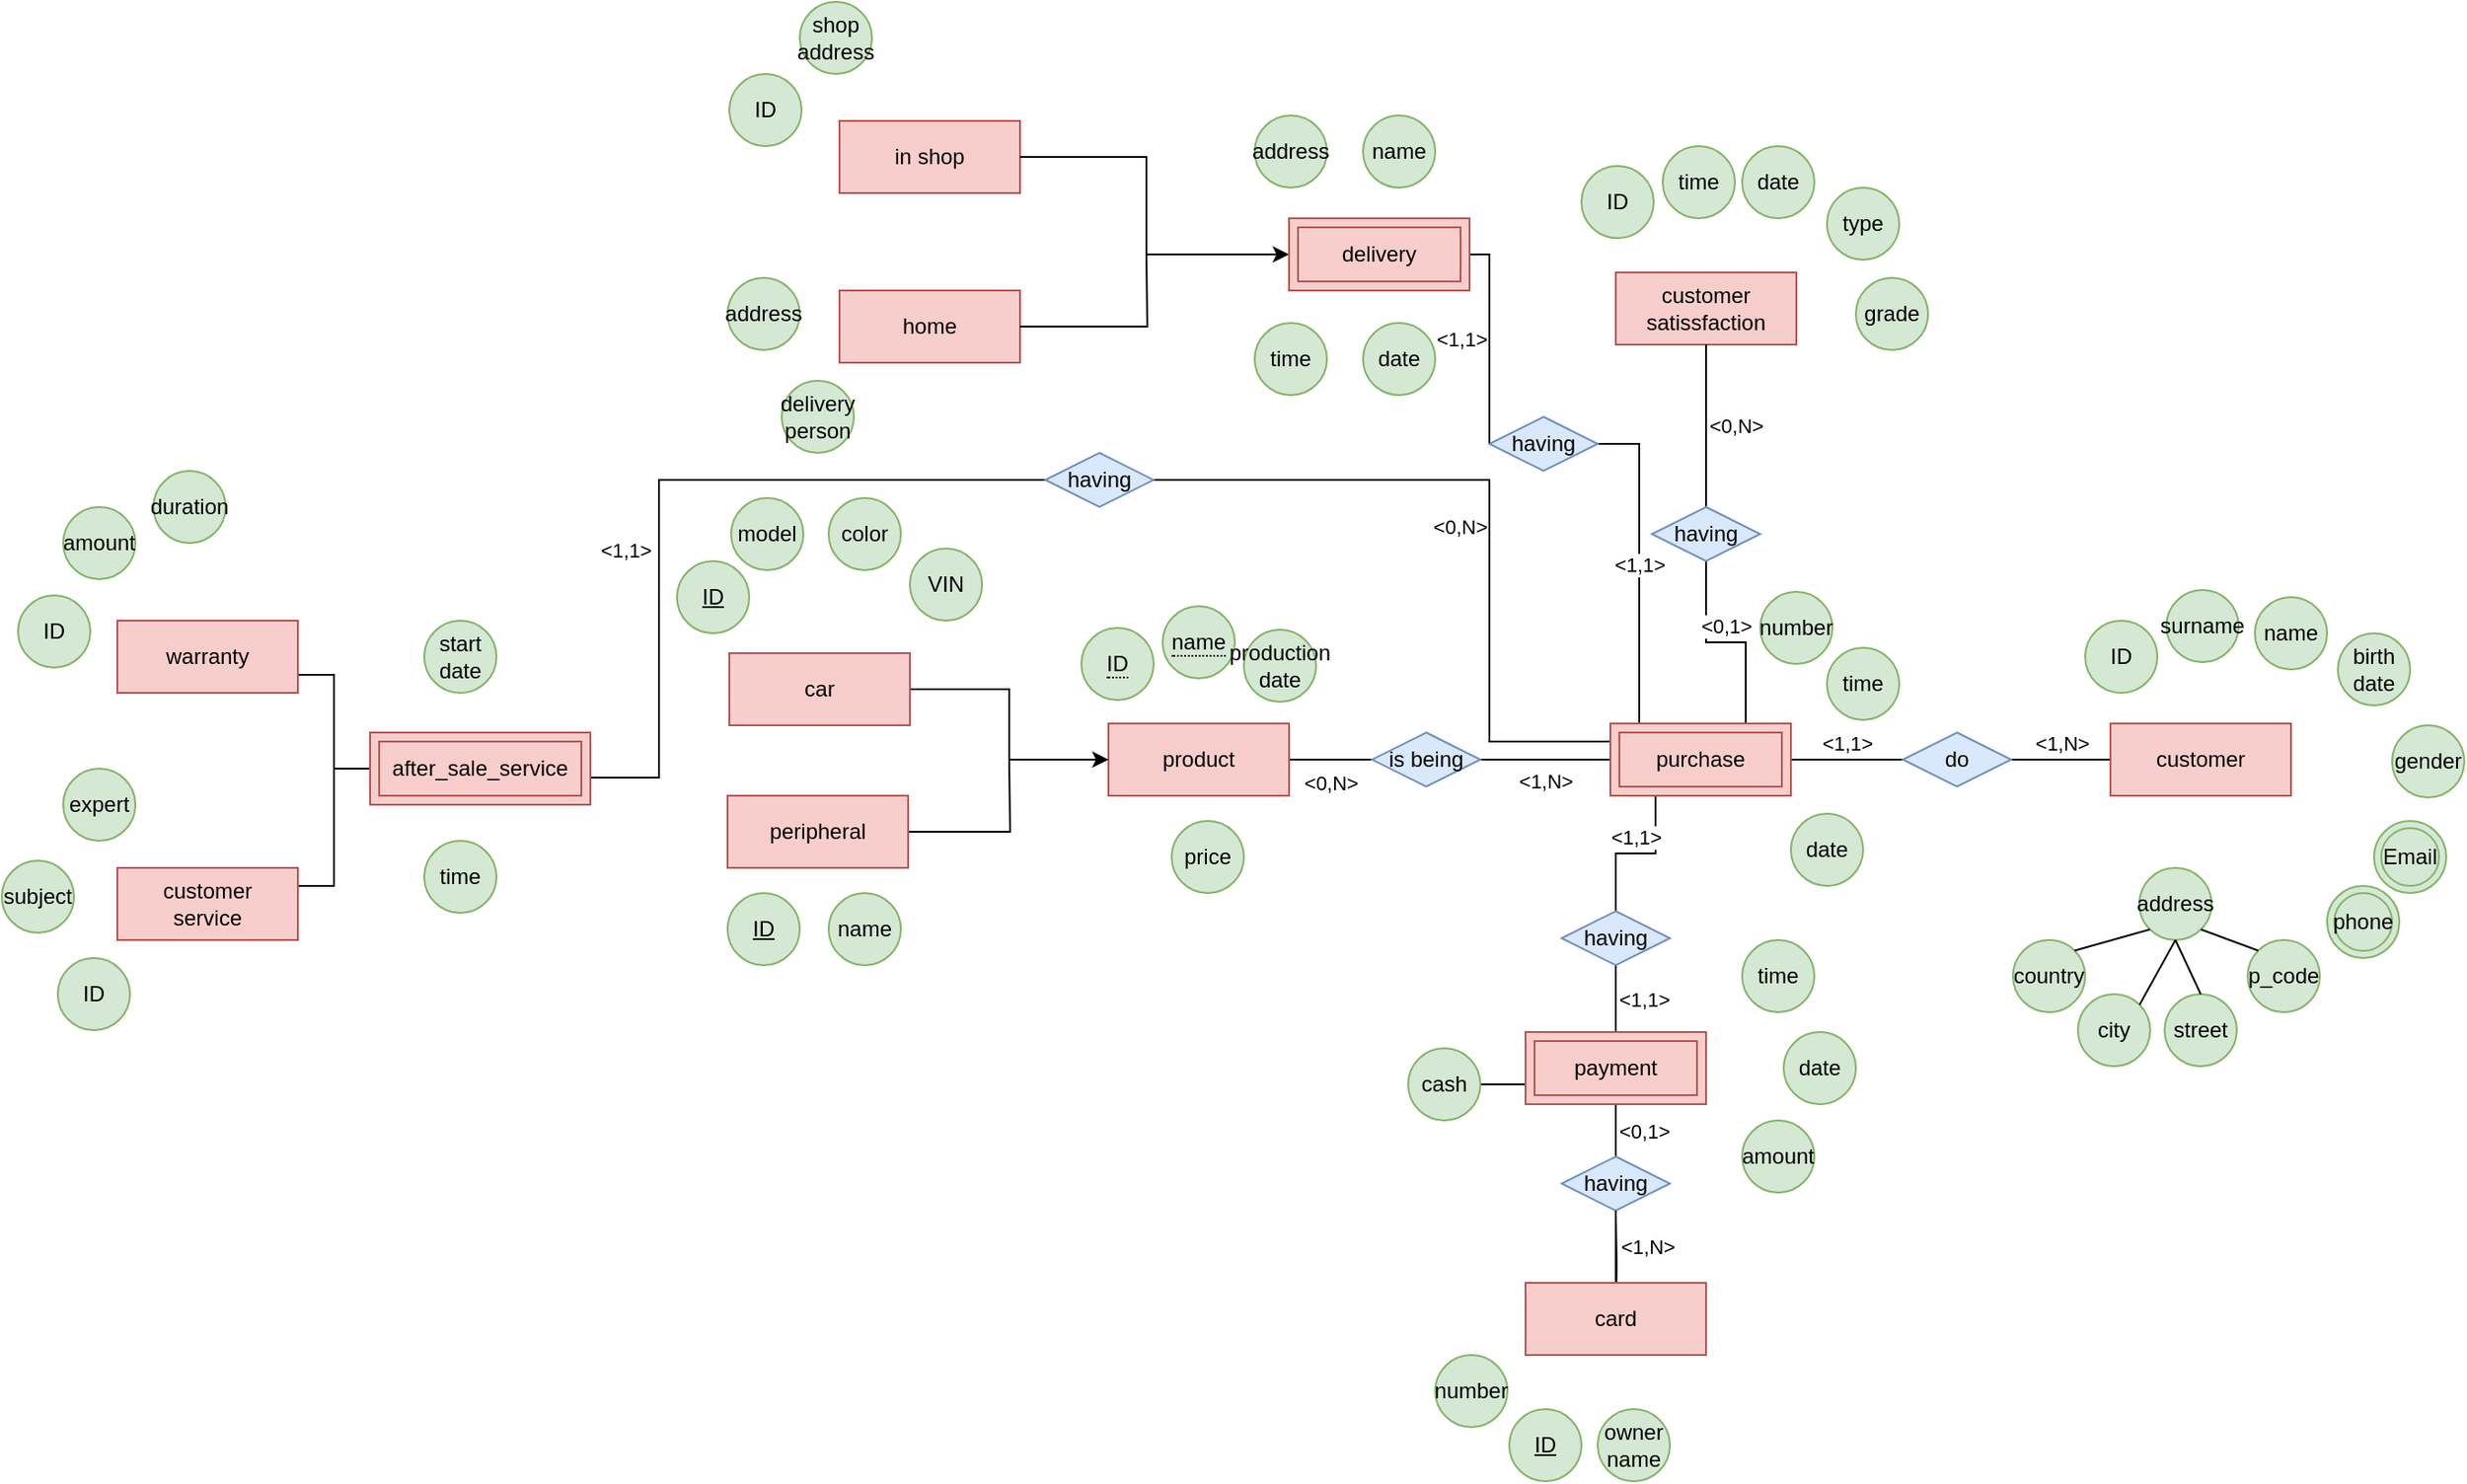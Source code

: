 <mxfile version="20.1.1" type="github">
  <diagram id="R2lEEEUBdFMjLlhIrx00" name="Page-1">
    <mxGraphModel dx="2522" dy="1612" grid="1" gridSize="10" guides="1" tooltips="1" connect="1" arrows="1" fold="1" page="1" pageScale="1" pageWidth="1100" pageHeight="850" math="0" shadow="0" extFonts="Permanent Marker^https://fonts.googleapis.com/css?family=Permanent+Marker">
      <root>
        <mxCell id="0" />
        <mxCell id="1" parent="0" />
        <mxCell id="QQLdnKHmHbcZTYwuZHdk-32" value="&amp;lt;1,N&amp;gt;" style="edgeStyle=orthogonalEdgeStyle;rounded=0;sketch=0;orthogonalLoop=1;jettySize=auto;exitX=0;exitY=0.5;exitDx=0;exitDy=0;entryX=1;entryY=0.5;entryDx=0;entryDy=0;endArrow=none;endFill=0;html=1;verticalAlign=bottom;" edge="1" parent="1" source="QQLdnKHmHbcZTYwuZHdk-13" target="QQLdnKHmHbcZTYwuZHdk-31">
          <mxGeometry relative="1" as="geometry">
            <mxPoint x="884" y="380" as="targetPoint" />
          </mxGeometry>
        </mxCell>
        <mxCell id="QQLdnKHmHbcZTYwuZHdk-13" value="customer" style="whiteSpace=wrap;html=1;align=center;rounded=0;sketch=0;fillColor=#f8cecc;strokeColor=#b85450;" vertex="1" parent="1">
          <mxGeometry x="864" y="360" width="100" height="40" as="geometry" />
        </mxCell>
        <mxCell id="QQLdnKHmHbcZTYwuZHdk-16" value="ID" style="ellipse;whiteSpace=wrap;html=1;align=center;rounded=0;sketch=0;fillColor=#d5e8d4;strokeColor=#82b366;" vertex="1" parent="1">
          <mxGeometry x="850" y="303" width="40" height="40" as="geometry" />
        </mxCell>
        <mxCell id="QQLdnKHmHbcZTYwuZHdk-18" value="surname" style="ellipse;whiteSpace=wrap;html=1;align=center;rounded=0;sketch=0;fillColor=#d5e8d4;strokeColor=#82b366;" vertex="1" parent="1">
          <mxGeometry x="895" y="286" width="40" height="40" as="geometry" />
        </mxCell>
        <mxCell id="QQLdnKHmHbcZTYwuZHdk-19" value="name" style="ellipse;whiteSpace=wrap;html=1;align=center;rounded=0;sketch=0;fillColor=#d5e8d4;strokeColor=#82b366;fontStyle=0" vertex="1" parent="1">
          <mxGeometry x="944" y="290" width="40" height="40" as="geometry" />
        </mxCell>
        <mxCell id="QQLdnKHmHbcZTYwuZHdk-49" value="&amp;lt;0,N&amp;gt;" style="edgeStyle=orthogonalEdgeStyle;rounded=0;sketch=0;orthogonalLoop=1;jettySize=auto;html=1;exitX=1;exitY=0.5;exitDx=0;exitDy=0;entryX=0;entryY=0.5;entryDx=0;entryDy=0;endArrow=none;endFill=0;verticalAlign=top;" edge="1" parent="1" source="QQLdnKHmHbcZTYwuZHdk-22" target="QQLdnKHmHbcZTYwuZHdk-35">
          <mxGeometry relative="1" as="geometry" />
        </mxCell>
        <mxCell id="QQLdnKHmHbcZTYwuZHdk-22" value="product" style="whiteSpace=wrap;html=1;align=center;rounded=0;sketch=0;fillColor=#f8cecc;strokeColor=#b85450;" vertex="1" parent="1">
          <mxGeometry x="309" y="360" width="100" height="40" as="geometry" />
        </mxCell>
        <mxCell id="QQLdnKHmHbcZTYwuZHdk-23" value="&lt;span style=&quot;border-bottom: 1px dotted&quot;&gt;ID&lt;/span&gt;" style="ellipse;whiteSpace=wrap;html=1;align=center;rounded=0;sketch=0;fillColor=#d5e8d4;strokeColor=#82b366;" vertex="1" parent="1">
          <mxGeometry x="294" y="307" width="40" height="40" as="geometry" />
        </mxCell>
        <mxCell id="QQLdnKHmHbcZTYwuZHdk-24" value="&lt;span style=&quot;border-bottom: 1px dotted&quot;&gt;name&lt;/span&gt;" style="ellipse;whiteSpace=wrap;html=1;align=center;rounded=0;sketch=0;fillColor=#d5e8d4;strokeColor=#82b366;" vertex="1" parent="1">
          <mxGeometry x="339" y="295" width="40" height="40" as="geometry" />
        </mxCell>
        <mxCell id="QQLdnKHmHbcZTYwuZHdk-25" value="production&lt;br&gt;date" style="ellipse;whiteSpace=wrap;html=1;align=center;rounded=0;sketch=0;fillColor=#d5e8d4;strokeColor=#82b366;" vertex="1" parent="1">
          <mxGeometry x="384" y="308" width="40" height="40" as="geometry" />
        </mxCell>
        <mxCell id="QQLdnKHmHbcZTYwuZHdk-36" value="&amp;lt;1,N&amp;gt;" style="edgeStyle=orthogonalEdgeStyle;rounded=0;sketch=0;orthogonalLoop=1;jettySize=auto;html=1;exitX=0;exitY=0.5;exitDx=0;exitDy=0;entryX=1;entryY=0.5;entryDx=0;entryDy=0;endArrow=none;endFill=0;verticalAlign=top;spacing=1;exitPerimeter=0;" edge="1" parent="1" source="QQLdnKHmHbcZTYwuZHdk-186" target="QQLdnKHmHbcZTYwuZHdk-35">
          <mxGeometry relative="1" as="geometry">
            <mxPoint x="587" y="380" as="sourcePoint" />
          </mxGeometry>
        </mxCell>
        <mxCell id="QQLdnKHmHbcZTYwuZHdk-40" value="&amp;lt;1,1&amp;gt;" style="edgeStyle=orthogonalEdgeStyle;rounded=0;sketch=0;orthogonalLoop=1;jettySize=auto;html=1;exitX=0.25;exitY=1;exitDx=0;exitDy=0;endArrow=none;endFill=0;entryX=0.5;entryY=0;entryDx=0;entryDy=0;verticalAlign=bottom;" edge="1" parent="1" source="QQLdnKHmHbcZTYwuZHdk-186" target="QQLdnKHmHbcZTYwuZHdk-39">
          <mxGeometry relative="1" as="geometry">
            <mxPoint x="637" y="400" as="sourcePoint" />
          </mxGeometry>
        </mxCell>
        <mxCell id="QQLdnKHmHbcZTYwuZHdk-91" value="&amp;lt;0,N&amp;gt;" style="edgeStyle=orthogonalEdgeStyle;rounded=0;sketch=0;orthogonalLoop=1;jettySize=auto;html=1;exitX=0;exitY=0.25;exitDx=0;exitDy=0;entryX=1;entryY=0.5;entryDx=0;entryDy=0;endArrow=none;endFill=0;labelPosition=left;verticalLabelPosition=bottom;align=right;verticalAlign=top;spacingBottom=0;" edge="1" parent="1" source="QQLdnKHmHbcZTYwuZHdk-186" target="QQLdnKHmHbcZTYwuZHdk-93">
          <mxGeometry relative="1" as="geometry">
            <mxPoint x="587" y="370" as="sourcePoint" />
            <Array as="points">
              <mxPoint x="520" y="370" />
              <mxPoint x="520" y="225" />
            </Array>
          </mxGeometry>
        </mxCell>
        <mxCell id="QQLdnKHmHbcZTYwuZHdk-96" value="&amp;lt;0,1&amp;gt;" style="edgeStyle=orthogonalEdgeStyle;rounded=0;sketch=0;orthogonalLoop=1;jettySize=auto;html=1;exitX=0.75;exitY=0;exitDx=0;exitDy=0;entryX=0.5;entryY=1;entryDx=0;entryDy=0;endArrow=none;endFill=0;verticalAlign=bottom;labelPosition=center;verticalLabelPosition=top;align=center;" edge="1" parent="1" source="QQLdnKHmHbcZTYwuZHdk-186" target="QQLdnKHmHbcZTYwuZHdk-95">
          <mxGeometry relative="1" as="geometry">
            <mxPoint x="662" y="360" as="sourcePoint" />
          </mxGeometry>
        </mxCell>
        <mxCell id="QQLdnKHmHbcZTYwuZHdk-33" value="&amp;lt;1,1&amp;gt;" style="edgeStyle=orthogonalEdgeStyle;rounded=0;sketch=0;orthogonalLoop=1;jettySize=auto;html=1;exitX=0;exitY=0.5;exitDx=0;exitDy=0;endArrow=none;endFill=0;verticalAlign=bottom;entryX=1;entryY=0.5;entryDx=0;entryDy=0;" edge="1" parent="1" source="QQLdnKHmHbcZTYwuZHdk-31" target="QQLdnKHmHbcZTYwuZHdk-186">
          <mxGeometry relative="1" as="geometry">
            <mxPoint x="690" y="380" as="targetPoint" />
          </mxGeometry>
        </mxCell>
        <mxCell id="QQLdnKHmHbcZTYwuZHdk-31" value="do" style="shape=rhombus;perimeter=rhombusPerimeter;whiteSpace=wrap;html=1;align=center;rounded=0;sketch=0;fillColor=#dae8fc;strokeColor=#6c8ebf;" vertex="1" parent="1">
          <mxGeometry x="749" y="365" width="60" height="30" as="geometry" />
        </mxCell>
        <mxCell id="QQLdnKHmHbcZTYwuZHdk-35" value="is being" style="shape=rhombus;perimeter=rhombusPerimeter;whiteSpace=wrap;html=1;align=center;rounded=0;sketch=0;fillColor=#dae8fc;strokeColor=#6c8ebf;" vertex="1" parent="1">
          <mxGeometry x="455" y="365" width="60" height="30" as="geometry" />
        </mxCell>
        <mxCell id="QQLdnKHmHbcZTYwuZHdk-54" value="&amp;lt;0,1&amp;gt;" style="edgeStyle=orthogonalEdgeStyle;rounded=0;sketch=0;orthogonalLoop=1;jettySize=auto;html=1;exitX=0.5;exitY=1;exitDx=0;exitDy=0;entryX=0.5;entryY=0;entryDx=0;entryDy=0;endArrow=none;endFill=0;labelPosition=right;verticalLabelPosition=middle;align=left;verticalAlign=middle;" edge="1" parent="1" source="QQLdnKHmHbcZTYwuZHdk-185" target="QQLdnKHmHbcZTYwuZHdk-53">
          <mxGeometry relative="1" as="geometry">
            <mxPoint x="590" y="570" as="sourcePoint" />
          </mxGeometry>
        </mxCell>
        <mxCell id="QQLdnKHmHbcZTYwuZHdk-41" value="&amp;lt;1,1&amp;gt;" style="edgeStyle=orthogonalEdgeStyle;rounded=0;sketch=0;orthogonalLoop=1;jettySize=auto;html=1;exitX=0.5;exitY=1;exitDx=0;exitDy=0;entryX=0.5;entryY=0;entryDx=0;entryDy=0;endArrow=none;endFill=0;labelPosition=right;verticalLabelPosition=middle;align=left;verticalAlign=middle;" edge="1" parent="1" source="QQLdnKHmHbcZTYwuZHdk-39" target="QQLdnKHmHbcZTYwuZHdk-185">
          <mxGeometry relative="1" as="geometry">
            <mxPoint x="590" y="530" as="targetPoint" />
          </mxGeometry>
        </mxCell>
        <mxCell id="QQLdnKHmHbcZTYwuZHdk-39" value="having" style="shape=rhombus;perimeter=rhombusPerimeter;whiteSpace=wrap;html=1;align=center;rounded=0;sketch=0;fillColor=#dae8fc;strokeColor=#6c8ebf;" vertex="1" parent="1">
          <mxGeometry x="560" y="464" width="60" height="30" as="geometry" />
        </mxCell>
        <mxCell id="QQLdnKHmHbcZTYwuZHdk-43" value="date" style="ellipse;whiteSpace=wrap;html=1;align=center;rounded=0;sketch=0;fillColor=#d5e8d4;strokeColor=#82b366;" vertex="1" parent="1">
          <mxGeometry x="683" y="531" width="40" height="40" as="geometry" />
        </mxCell>
        <mxCell id="QQLdnKHmHbcZTYwuZHdk-44" value="amount" style="ellipse;whiteSpace=wrap;html=1;align=center;rounded=0;sketch=0;fillColor=#d5e8d4;strokeColor=#82b366;" vertex="1" parent="1">
          <mxGeometry x="660" y="580" width="40" height="40" as="geometry" />
        </mxCell>
        <mxCell id="QQLdnKHmHbcZTYwuZHdk-55" value="&amp;lt;1,N&amp;gt;" style="edgeStyle=orthogonalEdgeStyle;rounded=0;sketch=0;orthogonalLoop=1;jettySize=auto;html=1;exitX=0.5;exitY=1;exitDx=0;exitDy=0;entryX=0.5;entryY=0;entryDx=0;entryDy=0;endArrow=none;endFill=0;labelPosition=right;verticalLabelPosition=middle;align=left;verticalAlign=middle;" edge="1" parent="1" source="QQLdnKHmHbcZTYwuZHdk-53">
          <mxGeometry relative="1" as="geometry">
            <mxPoint x="590" y="670" as="targetPoint" />
          </mxGeometry>
        </mxCell>
        <mxCell id="QQLdnKHmHbcZTYwuZHdk-53" value="having" style="shape=rhombus;perimeter=rhombusPerimeter;whiteSpace=wrap;html=1;align=center;rounded=0;sketch=0;fillColor=#dae8fc;strokeColor=#6c8ebf;" vertex="1" parent="1">
          <mxGeometry x="560" y="600" width="60" height="30" as="geometry" />
        </mxCell>
        <mxCell id="QQLdnKHmHbcZTYwuZHdk-59" value="ID" style="ellipse;whiteSpace=wrap;html=1;align=center;rounded=0;sketch=0;fillColor=#d5e8d4;strokeColor=#82b366;fontStyle=4" vertex="1" parent="1">
          <mxGeometry x="531" y="740" width="40" height="40" as="geometry" />
        </mxCell>
        <mxCell id="QQLdnKHmHbcZTYwuZHdk-60" value="owner&lt;br&gt;name" style="ellipse;whiteSpace=wrap;html=1;align=center;rounded=0;sketch=0;fillColor=#d5e8d4;strokeColor=#82b366;" vertex="1" parent="1">
          <mxGeometry x="580" y="740" width="40" height="40" as="geometry" />
        </mxCell>
        <mxCell id="QQLdnKHmHbcZTYwuZHdk-65" style="edgeStyle=orthogonalEdgeStyle;rounded=0;sketch=0;orthogonalLoop=1;jettySize=auto;html=1;exitX=1;exitY=0.5;exitDx=0;exitDy=0;entryX=0;entryY=0.5;entryDx=0;entryDy=0;endArrow=none;endFill=0;" edge="1" parent="1" source="QQLdnKHmHbcZTYwuZHdk-64" target="QQLdnKHmHbcZTYwuZHdk-185">
          <mxGeometry relative="1" as="geometry">
            <mxPoint x="540" y="560" as="targetPoint" />
          </mxGeometry>
        </mxCell>
        <mxCell id="QQLdnKHmHbcZTYwuZHdk-64" value="cash" style="ellipse;whiteSpace=wrap;html=1;align=center;rounded=0;sketch=0;fillColor=#d5e8d4;strokeColor=#82b366;" vertex="1" parent="1">
          <mxGeometry x="475" y="540" width="40" height="40" as="geometry" />
        </mxCell>
        <mxCell id="QQLdnKHmHbcZTYwuZHdk-69" style="edgeStyle=orthogonalEdgeStyle;rounded=0;sketch=0;orthogonalLoop=1;jettySize=auto;html=1;exitX=1;exitY=0.5;exitDx=0;exitDy=0;entryX=0;entryY=0.5;entryDx=0;entryDy=0;endArrow=classic;endFill=1;" edge="1" parent="1" source="QQLdnKHmHbcZTYwuZHdk-70" target="QQLdnKHmHbcZTYwuZHdk-22">
          <mxGeometry relative="1" as="geometry">
            <mxPoint x="205" y="380" as="targetPoint" />
          </mxGeometry>
        </mxCell>
        <mxCell id="QQLdnKHmHbcZTYwuZHdk-70" value="car" style="whiteSpace=wrap;html=1;align=center;rounded=0;sketch=0;fillColor=#f8cecc;strokeColor=#b85450;" vertex="1" parent="1">
          <mxGeometry x="99" y="321" width="100" height="40" as="geometry" />
        </mxCell>
        <mxCell id="QQLdnKHmHbcZTYwuZHdk-71" value="ID" style="ellipse;whiteSpace=wrap;html=1;align=center;rounded=0;sketch=0;fillColor=#d5e8d4;strokeColor=#82b366;fontStyle=4" vertex="1" parent="1">
          <mxGeometry x="70" y="270" width="40" height="40" as="geometry" />
        </mxCell>
        <mxCell id="QQLdnKHmHbcZTYwuZHdk-72" value="model" style="ellipse;whiteSpace=wrap;html=1;align=center;rounded=0;sketch=0;fillColor=#d5e8d4;strokeColor=#82b366;" vertex="1" parent="1">
          <mxGeometry x="100" y="235" width="40" height="40" as="geometry" />
        </mxCell>
        <mxCell id="QQLdnKHmHbcZTYwuZHdk-73" value="color" style="ellipse;whiteSpace=wrap;html=1;align=center;rounded=0;sketch=0;fillColor=#d5e8d4;strokeColor=#82b366;" vertex="1" parent="1">
          <mxGeometry x="154" y="235" width="40" height="40" as="geometry" />
        </mxCell>
        <mxCell id="QQLdnKHmHbcZTYwuZHdk-89" style="edgeStyle=orthogonalEdgeStyle;rounded=0;sketch=0;orthogonalLoop=1;jettySize=auto;html=1;exitX=1;exitY=0.5;exitDx=0;exitDy=0;endArrow=none;endFill=0;" edge="1" parent="1" source="QQLdnKHmHbcZTYwuZHdk-84">
          <mxGeometry relative="1" as="geometry">
            <mxPoint x="254" y="380" as="targetPoint" />
          </mxGeometry>
        </mxCell>
        <mxCell id="QQLdnKHmHbcZTYwuZHdk-84" value="peripheral" style="whiteSpace=wrap;html=1;align=center;rounded=0;sketch=0;fillColor=#f8cecc;strokeColor=#b85450;" vertex="1" parent="1">
          <mxGeometry x="98" y="400" width="100" height="40" as="geometry" />
        </mxCell>
        <mxCell id="QQLdnKHmHbcZTYwuZHdk-86" value="ID" style="ellipse;whiteSpace=wrap;html=1;align=center;rounded=0;sketch=0;fillColor=#d5e8d4;strokeColor=#82b366;fontStyle=4" vertex="1" parent="1">
          <mxGeometry x="98" y="454" width="40" height="40" as="geometry" />
        </mxCell>
        <mxCell id="QQLdnKHmHbcZTYwuZHdk-88" value="name" style="ellipse;whiteSpace=wrap;html=1;align=center;rounded=0;sketch=0;fillColor=#d5e8d4;strokeColor=#82b366;" vertex="1" parent="1">
          <mxGeometry x="154" y="454" width="40" height="40" as="geometry" />
        </mxCell>
        <mxCell id="QQLdnKHmHbcZTYwuZHdk-92" value="customer&lt;br&gt;satissfaction" style="whiteSpace=wrap;html=1;align=center;rounded=0;sketch=0;fillColor=#f8cecc;strokeColor=#b85450;" vertex="1" parent="1">
          <mxGeometry x="590" y="110" width="100" height="40" as="geometry" />
        </mxCell>
        <mxCell id="QQLdnKHmHbcZTYwuZHdk-94" value="&amp;lt;1,1&amp;gt;" style="edgeStyle=orthogonalEdgeStyle;rounded=0;sketch=0;orthogonalLoop=1;jettySize=auto;html=1;exitX=0;exitY=0.5;exitDx=0;exitDy=0;entryX=1;entryY=0.5;entryDx=0;entryDy=0;endArrow=none;endFill=0;labelPosition=left;verticalLabelPosition=middle;align=right;verticalAlign=middle;horizontal=1;spacing=5;spacingBottom=-40;" edge="1" parent="1" source="QQLdnKHmHbcZTYwuZHdk-93" target="QQLdnKHmHbcZTYwuZHdk-183">
          <mxGeometry relative="1" as="geometry">
            <mxPoint y="380" as="targetPoint" />
            <Array as="points">
              <mxPoint x="60" y="225" />
              <mxPoint x="60" y="390" />
              <mxPoint y="390" />
              <mxPoint y="385" />
            </Array>
          </mxGeometry>
        </mxCell>
        <mxCell id="QQLdnKHmHbcZTYwuZHdk-93" value="having" style="shape=rhombus;perimeter=rhombusPerimeter;whiteSpace=wrap;html=1;align=center;rounded=0;sketch=0;fillColor=#dae8fc;strokeColor=#6c8ebf;" vertex="1" parent="1">
          <mxGeometry x="274" y="210" width="60" height="30" as="geometry" />
        </mxCell>
        <mxCell id="QQLdnKHmHbcZTYwuZHdk-97" value="&amp;lt;0,N&amp;gt;" style="edgeStyle=orthogonalEdgeStyle;rounded=0;sketch=0;orthogonalLoop=1;jettySize=auto;html=1;exitX=0.5;exitY=0;exitDx=0;exitDy=0;entryX=0.5;entryY=1;entryDx=0;entryDy=0;endArrow=none;endFill=0;labelPosition=right;verticalLabelPosition=middle;align=left;verticalAlign=middle;" edge="1" parent="1" source="QQLdnKHmHbcZTYwuZHdk-95" target="QQLdnKHmHbcZTYwuZHdk-92">
          <mxGeometry relative="1" as="geometry" />
        </mxCell>
        <mxCell id="QQLdnKHmHbcZTYwuZHdk-95" value="having" style="shape=rhombus;perimeter=rhombusPerimeter;whiteSpace=wrap;html=1;align=center;rounded=0;sketch=0;fillColor=#dae8fc;strokeColor=#6c8ebf;" vertex="1" parent="1">
          <mxGeometry x="610" y="240" width="60" height="30" as="geometry" />
        </mxCell>
        <mxCell id="QQLdnKHmHbcZTYwuZHdk-98" value="address" style="ellipse;whiteSpace=wrap;html=1;align=center;rounded=0;sketch=0;fillColor=#d5e8d4;strokeColor=#82b366;" vertex="1" parent="1">
          <mxGeometry x="880" y="440" width="40" height="40" as="geometry" />
        </mxCell>
        <mxCell id="QQLdnKHmHbcZTYwuZHdk-99" value="phone" style="ellipse;whiteSpace=wrap;html=1;align=center;rounded=0;sketch=0;shape=doubleEllipse;fillColor=#d5e8d4;strokeColor=#82b366;" vertex="1" parent="1">
          <mxGeometry x="984" y="450" width="40" height="40" as="geometry" />
        </mxCell>
        <mxCell id="QQLdnKHmHbcZTYwuZHdk-105" style="edgeStyle=orthogonalEdgeStyle;rounded=0;sketch=0;orthogonalLoop=1;jettySize=auto;html=1;exitX=1;exitY=0.75;exitDx=0;exitDy=0;entryX=0;entryY=0.5;entryDx=0;entryDy=0;endArrow=none;endFill=0;" edge="1" parent="1" source="QQLdnKHmHbcZTYwuZHdk-102" target="QQLdnKHmHbcZTYwuZHdk-183">
          <mxGeometry relative="1" as="geometry">
            <mxPoint x="-100" y="380" as="targetPoint" />
          </mxGeometry>
        </mxCell>
        <mxCell id="QQLdnKHmHbcZTYwuZHdk-102" value="warranty" style="whiteSpace=wrap;html=1;align=center;rounded=0;sketch=0;fillColor=#f8cecc;strokeColor=#b85450;" vertex="1" parent="1">
          <mxGeometry x="-240" y="303" width="100" height="40" as="geometry" />
        </mxCell>
        <mxCell id="QQLdnKHmHbcZTYwuZHdk-104" style="edgeStyle=orthogonalEdgeStyle;rounded=0;sketch=0;orthogonalLoop=1;jettySize=auto;html=1;exitX=1;exitY=0.25;exitDx=0;exitDy=0;entryX=0;entryY=0.5;entryDx=0;entryDy=0;endArrow=none;endFill=0;" edge="1" parent="1" source="QQLdnKHmHbcZTYwuZHdk-103" target="QQLdnKHmHbcZTYwuZHdk-183">
          <mxGeometry relative="1" as="geometry">
            <mxPoint x="-100" y="400" as="targetPoint" />
          </mxGeometry>
        </mxCell>
        <mxCell id="QQLdnKHmHbcZTYwuZHdk-103" value="customer&lt;br&gt;service" style="whiteSpace=wrap;html=1;align=center;rounded=0;sketch=0;fillColor=#f8cecc;strokeColor=#b85450;" vertex="1" parent="1">
          <mxGeometry x="-240" y="440" width="100" height="40" as="geometry" />
        </mxCell>
        <mxCell id="QQLdnKHmHbcZTYwuZHdk-106" value="amount" style="ellipse;whiteSpace=wrap;html=1;align=center;rounded=0;sketch=0;fillColor=#d5e8d4;strokeColor=#82b366;" vertex="1" parent="1">
          <mxGeometry x="-270" y="240" width="40" height="40" as="geometry" />
        </mxCell>
        <mxCell id="QQLdnKHmHbcZTYwuZHdk-107" value="subject" style="ellipse;whiteSpace=wrap;html=1;align=center;rounded=0;sketch=0;fillColor=#d5e8d4;strokeColor=#82b366;" vertex="1" parent="1">
          <mxGeometry x="-304" y="436" width="40" height="40" as="geometry" />
        </mxCell>
        <mxCell id="QQLdnKHmHbcZTYwuZHdk-149" value="&amp;lt;1,1&amp;gt;" style="edgeStyle=orthogonalEdgeStyle;rounded=0;sketch=0;orthogonalLoop=1;jettySize=auto;html=1;exitX=1;exitY=0.5;exitDx=0;exitDy=0;entryX=0;entryY=0.5;entryDx=0;entryDy=0;endArrow=none;endFill=0;strokeColor=#000000;labelPosition=left;verticalLabelPosition=middle;align=right;verticalAlign=middle;" edge="1" parent="1" target="QQLdnKHmHbcZTYwuZHdk-147">
          <mxGeometry relative="1" as="geometry">
            <mxPoint x="509" y="100" as="sourcePoint" />
            <Array as="points">
              <mxPoint x="520" y="100" />
            </Array>
          </mxGeometry>
        </mxCell>
        <mxCell id="QQLdnKHmHbcZTYwuZHdk-114" value="address" style="ellipse;whiteSpace=wrap;html=1;align=center;rounded=0;sketch=0;fillColor=#d5e8d4;strokeColor=#82b366;" vertex="1" parent="1">
          <mxGeometry x="390" y="23" width="40" height="40" as="geometry" />
        </mxCell>
        <mxCell id="QQLdnKHmHbcZTYwuZHdk-115" value="name" style="ellipse;whiteSpace=wrap;html=1;align=center;rounded=0;sketch=0;fillColor=#d5e8d4;strokeColor=#82b366;" vertex="1" parent="1">
          <mxGeometry x="450" y="23" width="40" height="40" as="geometry" />
        </mxCell>
        <mxCell id="QQLdnKHmHbcZTYwuZHdk-122" value="in shop" style="whiteSpace=wrap;html=1;align=center;rounded=0;sketch=0;fillColor=#f8cecc;strokeColor=#b85450;" vertex="1" parent="1">
          <mxGeometry x="160" y="26" width="100" height="40" as="geometry" />
        </mxCell>
        <mxCell id="QQLdnKHmHbcZTYwuZHdk-123" value="home" style="whiteSpace=wrap;html=1;align=center;rounded=0;sketch=0;fillColor=#f8cecc;strokeColor=#b85450;" vertex="1" parent="1">
          <mxGeometry x="160" y="120" width="100" height="40" as="geometry" />
        </mxCell>
        <mxCell id="QQLdnKHmHbcZTYwuZHdk-124" value="start&lt;br&gt;date" style="ellipse;whiteSpace=wrap;html=1;align=center;rounded=0;sketch=0;fillColor=#d5e8d4;strokeColor=#82b366;" vertex="1" parent="1">
          <mxGeometry x="-70" y="303" width="40" height="40" as="geometry" />
        </mxCell>
        <mxCell id="QQLdnKHmHbcZTYwuZHdk-125" value="duration" style="ellipse;whiteSpace=wrap;html=1;align=center;rounded=0;sketch=0;fillColor=#d5e8d4;strokeColor=#82b366;" vertex="1" parent="1">
          <mxGeometry x="-220" y="220" width="40" height="40" as="geometry" />
        </mxCell>
        <mxCell id="QQLdnKHmHbcZTYwuZHdk-128" style="edgeStyle=orthogonalEdgeStyle;rounded=0;sketch=0;orthogonalLoop=1;jettySize=auto;html=1;exitX=1;exitY=0.5;exitDx=0;exitDy=0;entryX=0;entryY=0.5;entryDx=0;entryDy=0;endArrow=classic;endFill=1;" edge="1" parent="1" source="QQLdnKHmHbcZTYwuZHdk-122" target="QQLdnKHmHbcZTYwuZHdk-188">
          <mxGeometry relative="1" as="geometry">
            <mxPoint x="269" y="60.5" as="sourcePoint" />
            <mxPoint x="409" y="100" as="targetPoint" />
            <Array as="points">
              <mxPoint x="330" y="46" />
              <mxPoint x="330" y="100" />
            </Array>
          </mxGeometry>
        </mxCell>
        <mxCell id="QQLdnKHmHbcZTYwuZHdk-129" style="edgeStyle=orthogonalEdgeStyle;rounded=0;sketch=0;orthogonalLoop=1;jettySize=auto;html=1;exitX=1;exitY=0.5;exitDx=0;exitDy=0;endArrow=none;endFill=0;" edge="1" parent="1" source="QQLdnKHmHbcZTYwuZHdk-123">
          <mxGeometry relative="1" as="geometry">
            <mxPoint x="330" y="100" as="targetPoint" />
            <mxPoint x="268" y="139.5" as="sourcePoint" />
          </mxGeometry>
        </mxCell>
        <mxCell id="QQLdnKHmHbcZTYwuZHdk-134" value="country" style="ellipse;whiteSpace=wrap;html=1;align=center;rounded=0;sketch=0;fillColor=#d5e8d4;strokeColor=#82b366;" vertex="1" parent="1">
          <mxGeometry x="810" y="480" width="40" height="40" as="geometry" />
        </mxCell>
        <mxCell id="QQLdnKHmHbcZTYwuZHdk-135" value="city" style="ellipse;whiteSpace=wrap;html=1;align=center;rounded=0;sketch=0;fillColor=#d5e8d4;strokeColor=#82b366;" vertex="1" parent="1">
          <mxGeometry x="846" y="510" width="40" height="40" as="geometry" />
        </mxCell>
        <mxCell id="QQLdnKHmHbcZTYwuZHdk-136" value="street" style="ellipse;whiteSpace=wrap;html=1;align=center;rounded=0;sketch=0;fillColor=#d5e8d4;strokeColor=#82b366;" vertex="1" parent="1">
          <mxGeometry x="894" y="510" width="40" height="40" as="geometry" />
        </mxCell>
        <mxCell id="QQLdnKHmHbcZTYwuZHdk-137" value="p_code" style="ellipse;whiteSpace=wrap;html=1;align=center;rounded=0;sketch=0;fillColor=#d5e8d4;strokeColor=#82b366;" vertex="1" parent="1">
          <mxGeometry x="940" y="480" width="40" height="40" as="geometry" />
        </mxCell>
        <mxCell id="QQLdnKHmHbcZTYwuZHdk-138" value="" style="endArrow=none;html=1;rounded=0;sketch=0;entryX=0;entryY=1;entryDx=0;entryDy=0;exitX=1;exitY=0;exitDx=0;exitDy=0;fillColor=#d5e8d4;strokeColor=#000000;" edge="1" parent="1" source="QQLdnKHmHbcZTYwuZHdk-134" target="QQLdnKHmHbcZTYwuZHdk-98">
          <mxGeometry relative="1" as="geometry">
            <mxPoint x="240" y="430" as="sourcePoint" />
            <mxPoint x="400" y="430" as="targetPoint" />
          </mxGeometry>
        </mxCell>
        <mxCell id="QQLdnKHmHbcZTYwuZHdk-139" value="" style="endArrow=none;html=1;rounded=0;sketch=0;entryX=0.5;entryY=1;entryDx=0;entryDy=0;exitX=1;exitY=0;exitDx=0;exitDy=0;fillColor=#d5e8d4;strokeColor=#000000;" edge="1" parent="1" source="QQLdnKHmHbcZTYwuZHdk-135" target="QQLdnKHmHbcZTYwuZHdk-98">
          <mxGeometry relative="1" as="geometry">
            <mxPoint x="240" y="430" as="sourcePoint" />
            <mxPoint x="400" y="430" as="targetPoint" />
          </mxGeometry>
        </mxCell>
        <mxCell id="QQLdnKHmHbcZTYwuZHdk-140" value="" style="endArrow=none;html=1;rounded=0;sketch=0;entryX=0.5;entryY=1;entryDx=0;entryDy=0;exitX=0.5;exitY=0;exitDx=0;exitDy=0;fillColor=#d5e8d4;strokeColor=#000000;" edge="1" parent="1" source="QQLdnKHmHbcZTYwuZHdk-136" target="QQLdnKHmHbcZTYwuZHdk-98">
          <mxGeometry relative="1" as="geometry">
            <mxPoint x="240" y="430" as="sourcePoint" />
            <mxPoint x="400" y="430" as="targetPoint" />
          </mxGeometry>
        </mxCell>
        <mxCell id="QQLdnKHmHbcZTYwuZHdk-141" value="" style="endArrow=none;html=1;rounded=0;sketch=0;entryX=0;entryY=0;entryDx=0;entryDy=0;exitX=1;exitY=1;exitDx=0;exitDy=0;fillColor=#d5e8d4;strokeColor=#000000;" edge="1" parent="1" source="QQLdnKHmHbcZTYwuZHdk-98" target="QQLdnKHmHbcZTYwuZHdk-137">
          <mxGeometry relative="1" as="geometry">
            <mxPoint x="240" y="430" as="sourcePoint" />
            <mxPoint x="400" y="430" as="targetPoint" />
          </mxGeometry>
        </mxCell>
        <mxCell id="QQLdnKHmHbcZTYwuZHdk-184" value="&amp;lt;1,1&amp;gt;" style="edgeStyle=orthogonalEdgeStyle;rounded=0;sketch=0;orthogonalLoop=1;jettySize=auto;html=1;exitX=1;exitY=0.5;exitDx=0;exitDy=0;entryX=0.16;entryY=0.025;entryDx=0;entryDy=0;entryPerimeter=0;fontColor=none;endArrow=none;endFill=0;strokeColor=#000000;" edge="1" parent="1" source="QQLdnKHmHbcZTYwuZHdk-147" target="QQLdnKHmHbcZTYwuZHdk-186">
          <mxGeometry relative="1" as="geometry">
            <mxPoint x="605" y="358" as="targetPoint" />
          </mxGeometry>
        </mxCell>
        <mxCell id="QQLdnKHmHbcZTYwuZHdk-147" value="having" style="shape=rhombus;perimeter=rhombusPerimeter;whiteSpace=wrap;html=1;align=center;rounded=0;sketch=0;fillColor=#dae8fc;strokeColor=#6c8ebf;" vertex="1" parent="1">
          <mxGeometry x="520" y="190" width="60" height="30" as="geometry" />
        </mxCell>
        <mxCell id="QQLdnKHmHbcZTYwuZHdk-152" value="birth&lt;br&gt;date" style="ellipse;whiteSpace=wrap;html=1;align=center;rounded=0;sketch=0;fillColor=#d5e8d4;strokeColor=#82b366;fontStyle=0" vertex="1" parent="1">
          <mxGeometry x="990" y="310" width="40" height="40" as="geometry" />
        </mxCell>
        <mxCell id="QQLdnKHmHbcZTYwuZHdk-154" value="ID" style="ellipse;whiteSpace=wrap;html=1;align=center;rounded=0;sketch=0;fillColor=#d5e8d4;strokeColor=#82b366;" vertex="1" parent="1">
          <mxGeometry x="571" y="51" width="40" height="40" as="geometry" />
        </mxCell>
        <mxCell id="QQLdnKHmHbcZTYwuZHdk-155" value="time" style="ellipse;whiteSpace=wrap;html=1;align=center;rounded=0;sketch=0;fillColor=#d5e8d4;strokeColor=#82b366;" vertex="1" parent="1">
          <mxGeometry x="616" y="40" width="40" height="40" as="geometry" />
        </mxCell>
        <mxCell id="QQLdnKHmHbcZTYwuZHdk-156" value="date" style="ellipse;whiteSpace=wrap;html=1;align=center;rounded=0;sketch=0;fillColor=#d5e8d4;strokeColor=#82b366;" vertex="1" parent="1">
          <mxGeometry x="660" y="40" width="40" height="40" as="geometry" />
        </mxCell>
        <mxCell id="QQLdnKHmHbcZTYwuZHdk-157" value="type" style="ellipse;whiteSpace=wrap;html=1;align=center;rounded=0;sketch=0;fillColor=#d5e8d4;strokeColor=#82b366;" vertex="1" parent="1">
          <mxGeometry x="707" y="63" width="40" height="40" as="geometry" />
        </mxCell>
        <mxCell id="QQLdnKHmHbcZTYwuZHdk-158" value="grade" style="ellipse;whiteSpace=wrap;html=1;align=center;rounded=0;sketch=0;fillColor=#d5e8d4;strokeColor=#82b366;" vertex="1" parent="1">
          <mxGeometry x="723" y="113" width="40" height="40" as="geometry" />
        </mxCell>
        <mxCell id="QQLdnKHmHbcZTYwuZHdk-160" value="time" style="ellipse;whiteSpace=wrap;html=1;align=center;rounded=0;sketch=0;fillColor=#d5e8d4;strokeColor=#82b366;" vertex="1" parent="1">
          <mxGeometry x="390" y="138" width="40" height="40" as="geometry" />
        </mxCell>
        <mxCell id="QQLdnKHmHbcZTYwuZHdk-161" value="date" style="ellipse;whiteSpace=wrap;html=1;align=center;rounded=0;sketch=0;fillColor=#d5e8d4;strokeColor=#82b366;" vertex="1" parent="1">
          <mxGeometry x="450" y="138" width="40" height="40" as="geometry" />
        </mxCell>
        <mxCell id="QQLdnKHmHbcZTYwuZHdk-162" value="address" style="ellipse;whiteSpace=wrap;html=1;align=center;rounded=0;sketch=0;fillColor=#d5e8d4;strokeColor=#82b366;" vertex="1" parent="1">
          <mxGeometry x="98" y="113" width="40" height="40" as="geometry" />
        </mxCell>
        <mxCell id="QQLdnKHmHbcZTYwuZHdk-163" value="delivery&lt;br&gt;person" style="ellipse;whiteSpace=wrap;html=1;align=center;rounded=0;sketch=0;fillColor=#d5e8d4;strokeColor=#82b366;" vertex="1" parent="1">
          <mxGeometry x="128" y="170" width="40" height="40" as="geometry" />
        </mxCell>
        <mxCell id="QQLdnKHmHbcZTYwuZHdk-164" value="shop&lt;br&gt;address" style="ellipse;whiteSpace=wrap;html=1;align=center;rounded=0;sketch=0;fillColor=#d5e8d4;strokeColor=#82b366;" vertex="1" parent="1">
          <mxGeometry x="138" y="-40" width="40" height="40" as="geometry" />
        </mxCell>
        <mxCell id="QQLdnKHmHbcZTYwuZHdk-165" value="ID" style="ellipse;whiteSpace=wrap;html=1;align=center;rounded=0;sketch=0;fillColor=#d5e8d4;strokeColor=#82b366;" vertex="1" parent="1">
          <mxGeometry x="99" width="40" height="40" as="geometry" />
        </mxCell>
        <mxCell id="QQLdnKHmHbcZTYwuZHdk-166" value="VIN" style="ellipse;whiteSpace=wrap;html=1;align=center;rounded=0;sketch=0;fillColor=#d5e8d4;strokeColor=#82b366;" vertex="1" parent="1">
          <mxGeometry x="199" y="263" width="40" height="40" as="geometry" />
        </mxCell>
        <mxCell id="QQLdnKHmHbcZTYwuZHdk-167" value="price" style="ellipse;whiteSpace=wrap;html=1;align=center;rounded=0;sketch=0;fillColor=#d5e8d4;strokeColor=#82b366;" vertex="1" parent="1">
          <mxGeometry x="344" y="414" width="40" height="40" as="geometry" />
        </mxCell>
        <mxCell id="QQLdnKHmHbcZTYwuZHdk-168" value="time" style="ellipse;whiteSpace=wrap;html=1;align=center;rounded=0;sketch=0;fillColor=#d5e8d4;strokeColor=#82b366;" vertex="1" parent="1">
          <mxGeometry x="-70" y="425" width="40" height="40" as="geometry" />
        </mxCell>
        <mxCell id="QQLdnKHmHbcZTYwuZHdk-170" value="expert" style="ellipse;whiteSpace=wrap;html=1;align=center;rounded=0;sketch=0;fillColor=#d5e8d4;strokeColor=#82b366;" vertex="1" parent="1">
          <mxGeometry x="-270" y="385" width="40" height="40" as="geometry" />
        </mxCell>
        <mxCell id="QQLdnKHmHbcZTYwuZHdk-171" value="ID" style="ellipse;whiteSpace=wrap;html=1;align=center;rounded=0;sketch=0;fillColor=#d5e8d4;strokeColor=#82b366;" vertex="1" parent="1">
          <mxGeometry x="-273" y="490" width="40" height="40" as="geometry" />
        </mxCell>
        <mxCell id="QQLdnKHmHbcZTYwuZHdk-172" value="time" style="ellipse;whiteSpace=wrap;html=1;align=center;rounded=0;sketch=0;fillColor=#d5e8d4;strokeColor=#82b366;" vertex="1" parent="1">
          <mxGeometry x="660" y="480" width="40" height="40" as="geometry" />
        </mxCell>
        <mxCell id="QQLdnKHmHbcZTYwuZHdk-173" value="number" style="ellipse;whiteSpace=wrap;html=1;align=center;rounded=0;sketch=0;fillColor=#d5e8d4;strokeColor=#82b366;" vertex="1" parent="1">
          <mxGeometry x="490" y="710" width="40" height="40" as="geometry" />
        </mxCell>
        <mxCell id="QQLdnKHmHbcZTYwuZHdk-174" value="number" style="ellipse;whiteSpace=wrap;html=1;align=center;rounded=0;sketch=0;fillColor=#d5e8d4;strokeColor=#82b366;" vertex="1" parent="1">
          <mxGeometry x="670" y="287" width="40" height="40" as="geometry" />
        </mxCell>
        <mxCell id="QQLdnKHmHbcZTYwuZHdk-175" value="time" style="ellipse;whiteSpace=wrap;html=1;align=center;rounded=0;sketch=0;fillColor=#d5e8d4;strokeColor=#82b366;" vertex="1" parent="1">
          <mxGeometry x="707" y="318" width="40" height="40" as="geometry" />
        </mxCell>
        <mxCell id="QQLdnKHmHbcZTYwuZHdk-176" value="date" style="ellipse;whiteSpace=wrap;html=1;align=center;rounded=0;sketch=0;fillColor=#d5e8d4;strokeColor=#82b366;" vertex="1" parent="1">
          <mxGeometry x="687" y="410" width="40" height="40" as="geometry" />
        </mxCell>
        <mxCell id="QQLdnKHmHbcZTYwuZHdk-177" value="ID" style="ellipse;whiteSpace=wrap;html=1;align=center;rounded=0;sketch=0;fillColor=#d5e8d4;strokeColor=#82b366;" vertex="1" parent="1">
          <mxGeometry x="-295" y="289" width="40" height="40" as="geometry" />
        </mxCell>
        <mxCell id="QQLdnKHmHbcZTYwuZHdk-181" value="" style="edgeStyle=orthogonalEdgeStyle;rounded=0;sketch=0;orthogonalLoop=1;jettySize=auto;html=1;fontColor=none;endArrow=none;endFill=0;strokeColor=#000000;" edge="1" parent="1" target="QQLdnKHmHbcZTYwuZHdk-53">
          <mxGeometry relative="1" as="geometry">
            <mxPoint x="590" y="690" as="sourcePoint" />
          </mxGeometry>
        </mxCell>
        <mxCell id="QQLdnKHmHbcZTYwuZHdk-182" value="" style="edgeStyle=orthogonalEdgeStyle;rounded=0;sketch=0;orthogonalLoop=1;jettySize=auto;html=1;fontColor=none;endArrow=none;endFill=0;strokeColor=#000000;exitX=0.5;exitY=0;exitDx=0;exitDy=0;" edge="1" parent="1" source="QQLdnKHmHbcZTYwuZHdk-180" target="QQLdnKHmHbcZTYwuZHdk-53">
          <mxGeometry relative="1" as="geometry" />
        </mxCell>
        <mxCell id="QQLdnKHmHbcZTYwuZHdk-180" value="card" style="shape=ext;margin=3;whiteSpace=wrap;html=1;align=center;rounded=0;sketch=0;fillColor=#f8cecc;strokeColor=#b85450;" vertex="1" parent="1">
          <mxGeometry x="540" y="670" width="100" height="40" as="geometry" />
        </mxCell>
        <mxCell id="QQLdnKHmHbcZTYwuZHdk-183" value="after_sale_service" style="shape=ext;margin=3;double=1;whiteSpace=wrap;html=1;align=center;rounded=0;sketch=0;fillColor=#f8cecc;strokeColor=#b85450;" vertex="1" parent="1">
          <mxGeometry x="-100" y="365" width="122" height="40" as="geometry" />
        </mxCell>
        <mxCell id="QQLdnKHmHbcZTYwuZHdk-185" value="payment" style="shape=ext;margin=3;double=1;whiteSpace=wrap;html=1;align=center;rounded=0;sketch=0;fillColor=#f8cecc;strokeColor=#b85450;" vertex="1" parent="1">
          <mxGeometry x="540" y="531" width="100" height="40" as="geometry" />
        </mxCell>
        <mxCell id="QQLdnKHmHbcZTYwuZHdk-186" value="purchase" style="shape=ext;margin=3;double=1;whiteSpace=wrap;html=1;align=center;rounded=0;sketch=0;fillColor=#f8cecc;strokeColor=#b85450;" vertex="1" parent="1">
          <mxGeometry x="587" y="360" width="100" height="40" as="geometry" />
        </mxCell>
        <mxCell id="QQLdnKHmHbcZTYwuZHdk-188" value="delivery" style="shape=ext;margin=3;double=1;whiteSpace=wrap;html=1;align=center;rounded=0;sketch=0;fillColor=#f8cecc;strokeColor=#b85450;" vertex="1" parent="1">
          <mxGeometry x="409" y="80" width="100" height="40" as="geometry" />
        </mxCell>
        <mxCell id="QQLdnKHmHbcZTYwuZHdk-189" value="Email" style="ellipse;whiteSpace=wrap;html=1;align=center;rounded=0;sketch=0;shape=doubleEllipse;fillColor=#d5e8d4;strokeColor=#82b366;" vertex="1" parent="1">
          <mxGeometry x="1010" y="414" width="40" height="40" as="geometry" />
        </mxCell>
        <mxCell id="QQLdnKHmHbcZTYwuZHdk-190" value="gender" style="ellipse;whiteSpace=wrap;html=1;align=center;rounded=0;sketch=0;fillColor=#d5e8d4;strokeColor=#82b366;fontStyle=0" vertex="1" parent="1">
          <mxGeometry x="1020" y="361" width="40" height="40" as="geometry" />
        </mxCell>
      </root>
    </mxGraphModel>
  </diagram>
</mxfile>

